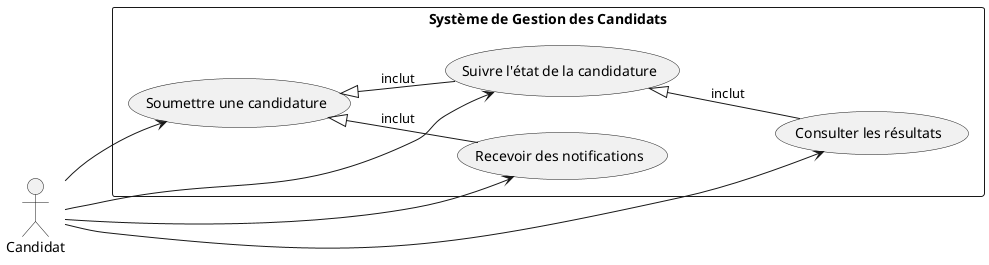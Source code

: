 @startuml SystemeDeGestionDesCandidats
left to right direction

actor Candidat

rectangle "Système de Gestion des Candidats" {
  usecase "Soumettre une candidature" as UC1
  usecase "Suivre l'état de la candidature" as UC2
  usecase "Recevoir des notifications" as UC3
  usecase "Consulter les résultats" as UC4

  UC1 <|-- UC2 : inclut
  UC1 <|-- UC3 : inclut
  UC2 <|-- UC4 : inclut
}

Candidat --> UC1
Candidat --> UC2
Candidat --> UC3
Candidat --> UC4
@enduml

